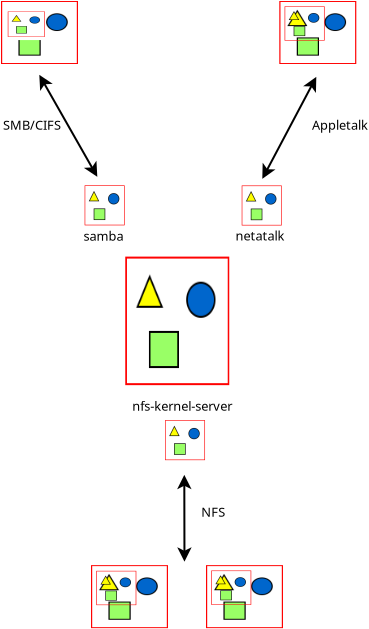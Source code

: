 <?xml version="1.0" encoding="UTF-8"?>
<dia:diagram xmlns:dia="http://www.lysator.liu.se/~alla/dia/">
  <dia:layer name="Arrière-plan" visible="true">
    <dia:object type="Standard - Line" version="0" id="O0">
      <dia:attribute name="obj_pos">
        <dia:point val="16.2,26.9"/>
      </dia:attribute>
      <dia:attribute name="obj_bb">
        <dia:rectangle val="15.7,26.849;16.708,31.291"/>
      </dia:attribute>
      <dia:attribute name="conn_endpoints">
        <dia:point val="16.2,26.9"/>
        <dia:point val="16.208,31.241"/>
      </dia:attribute>
      <dia:attribute name="numcp">
        <dia:int val="1"/>
      </dia:attribute>
      <dia:attribute name="start_arrow">
        <dia:enum val="22"/>
      </dia:attribute>
      <dia:attribute name="start_arrow_length">
        <dia:real val="0.5"/>
      </dia:attribute>
      <dia:attribute name="start_arrow_width">
        <dia:real val="0.5"/>
      </dia:attribute>
      <dia:attribute name="end_arrow">
        <dia:enum val="22"/>
      </dia:attribute>
      <dia:attribute name="end_arrow_length">
        <dia:real val="0.5"/>
      </dia:attribute>
      <dia:attribute name="end_arrow_width">
        <dia:real val="0.5"/>
      </dia:attribute>
    </dia:object>
    <dia:object type="Standard - Text" version="0" id="O1">
      <dia:attribute name="obj_pos">
        <dia:point val="17.05,29"/>
      </dia:attribute>
      <dia:attribute name="obj_bb">
        <dia:rectangle val="17.05,28.35;18.25,29.35"/>
      </dia:attribute>
      <dia:attribute name="text">
        <dia:composite type="text">
          <dia:attribute name="string">
            <dia:string>#NFS#</dia:string>
          </dia:attribute>
          <dia:attribute name="font">
            <dia:font family="sans" style="0" name="Helvetica"/>
          </dia:attribute>
          <dia:attribute name="height">
            <dia:real val="0.8"/>
          </dia:attribute>
          <dia:attribute name="pos">
            <dia:point val="17.05,29"/>
          </dia:attribute>
          <dia:attribute name="color">
            <dia:color val="#000000"/>
          </dia:attribute>
          <dia:attribute name="alignment">
            <dia:enum val="0"/>
          </dia:attribute>
        </dia:composite>
      </dia:attribute>
    </dia:object>
    <dia:object type="Standard - Text" version="0" id="O2">
      <dia:attribute name="obj_pos">
        <dia:point val="7.135,9.64"/>
      </dia:attribute>
      <dia:attribute name="obj_bb">
        <dia:rectangle val="7.135,8.99;9.935,9.99"/>
      </dia:attribute>
      <dia:attribute name="text">
        <dia:composite type="text">
          <dia:attribute name="string">
            <dia:string>#SMB/CIFS#</dia:string>
          </dia:attribute>
          <dia:attribute name="font">
            <dia:font family="sans" style="0" name="Helvetica"/>
          </dia:attribute>
          <dia:attribute name="height">
            <dia:real val="0.8"/>
          </dia:attribute>
          <dia:attribute name="pos">
            <dia:point val="7.135,9.64"/>
          </dia:attribute>
          <dia:attribute name="color">
            <dia:color val="#000000"/>
          </dia:attribute>
          <dia:attribute name="alignment">
            <dia:enum val="0"/>
          </dia:attribute>
        </dia:composite>
      </dia:attribute>
    </dia:object>
    <dia:object type="Standard - Text" version="0" id="O3">
      <dia:attribute name="obj_pos">
        <dia:point val="22.585,9.64"/>
      </dia:attribute>
      <dia:attribute name="obj_bb">
        <dia:rectangle val="22.585,8.99;25.485,9.99"/>
      </dia:attribute>
      <dia:attribute name="text">
        <dia:composite type="text">
          <dia:attribute name="string">
            <dia:string>#Appletalk#</dia:string>
          </dia:attribute>
          <dia:attribute name="font">
            <dia:font family="sans" style="0" name="Helvetica"/>
          </dia:attribute>
          <dia:attribute name="height">
            <dia:real val="0.8"/>
          </dia:attribute>
          <dia:attribute name="pos">
            <dia:point val="22.585,9.64"/>
          </dia:attribute>
          <dia:attribute name="color">
            <dia:color val="#000000"/>
          </dia:attribute>
          <dia:attribute name="alignment">
            <dia:enum val="0"/>
          </dia:attribute>
        </dia:composite>
      </dia:attribute>
    </dia:object>
    <dia:object type="Standard - Line" version="0" id="O4">
      <dia:attribute name="obj_pos">
        <dia:point val="8.95,6.9"/>
      </dia:attribute>
      <dia:attribute name="obj_bb">
        <dia:rectangle val="8.491,6.609;12.309,12.291"/>
      </dia:attribute>
      <dia:attribute name="conn_endpoints">
        <dia:point val="8.95,6.9"/>
        <dia:point val="11.85,12"/>
      </dia:attribute>
      <dia:attribute name="numcp">
        <dia:int val="1"/>
      </dia:attribute>
      <dia:attribute name="start_arrow">
        <dia:enum val="22"/>
      </dia:attribute>
      <dia:attribute name="start_arrow_length">
        <dia:real val="0.5"/>
      </dia:attribute>
      <dia:attribute name="start_arrow_width">
        <dia:real val="0.5"/>
      </dia:attribute>
      <dia:attribute name="end_arrow">
        <dia:enum val="22"/>
      </dia:attribute>
      <dia:attribute name="end_arrow_length">
        <dia:real val="0.5"/>
      </dia:attribute>
      <dia:attribute name="end_arrow_width">
        <dia:real val="0.5"/>
      </dia:attribute>
    </dia:object>
    <dia:object type="Standard - Line" version="0" id="O5">
      <dia:attribute name="obj_pos">
        <dia:point val="22.8,7"/>
      </dia:attribute>
      <dia:attribute name="obj_bb">
        <dia:rectangle val="19.635,6.722;23.265,12.378"/>
      </dia:attribute>
      <dia:attribute name="conn_endpoints">
        <dia:point val="22.8,7"/>
        <dia:point val="20.1,12.1"/>
      </dia:attribute>
      <dia:attribute name="numcp">
        <dia:int val="1"/>
      </dia:attribute>
      <dia:attribute name="start_arrow">
        <dia:enum val="22"/>
      </dia:attribute>
      <dia:attribute name="start_arrow_length">
        <dia:real val="0.5"/>
      </dia:attribute>
      <dia:attribute name="start_arrow_width">
        <dia:real val="0.5"/>
      </dia:attribute>
      <dia:attribute name="end_arrow">
        <dia:enum val="22"/>
      </dia:attribute>
      <dia:attribute name="end_arrow_length">
        <dia:real val="0.5"/>
      </dia:attribute>
      <dia:attribute name="end_arrow_width">
        <dia:real val="0.5"/>
      </dia:attribute>
    </dia:object>
    <dia:group>
      <dia:object type="Standard - Image" version="0" id="O6">
        <dia:attribute name="obj_pos">
          <dia:point val="15.236,24.165"/>
        </dia:attribute>
        <dia:attribute name="obj_bb">
          <dia:rectangle val="15.186,24.115;17.286,26.215"/>
        </dia:attribute>
        <dia:attribute name="elem_corner">
          <dia:point val="15.236,24.165"/>
        </dia:attribute>
        <dia:attribute name="elem_width">
          <dia:real val="2"/>
        </dia:attribute>
        <dia:attribute name="elem_height">
          <dia:real val="2"/>
        </dia:attribute>
        <dia:attribute name="draw_border">
          <dia:boolean val="false"/>
        </dia:attribute>
        <dia:attribute name="keep_aspect">
          <dia:boolean val="true"/>
        </dia:attribute>
        <dia:attribute name="file">
          <dia:string>#/gnome-mime-application-x-deb.png#</dia:string>
        </dia:attribute>
      </dia:object>
      <dia:object type="Standard - Text" version="0" id="O7">
        <dia:attribute name="obj_pos">
          <dia:point val="13.6,23.7"/>
        </dia:attribute>
        <dia:attribute name="obj_bb">
          <dia:rectangle val="13.6,23.05;18.85,24.05"/>
        </dia:attribute>
        <dia:attribute name="text">
          <dia:composite type="text">
            <dia:attribute name="string">
              <dia:string>#nfs-kernel-server#</dia:string>
            </dia:attribute>
            <dia:attribute name="font">
              <dia:font family="sans" style="0" name="Helvetica"/>
            </dia:attribute>
            <dia:attribute name="height">
              <dia:real val="0.8"/>
            </dia:attribute>
            <dia:attribute name="pos">
              <dia:point val="13.6,23.7"/>
            </dia:attribute>
            <dia:attribute name="color">
              <dia:color val="#000000"/>
            </dia:attribute>
            <dia:attribute name="alignment">
              <dia:enum val="0"/>
            </dia:attribute>
          </dia:composite>
        </dia:attribute>
      </dia:object>
    </dia:group>
    <dia:group>
      <dia:object type="Standard - Image" version="0" id="O8">
        <dia:attribute name="obj_pos">
          <dia:point val="11.217,12.425"/>
        </dia:attribute>
        <dia:attribute name="obj_bb">
          <dia:rectangle val="11.168,12.375;13.268,14.475"/>
        </dia:attribute>
        <dia:attribute name="elem_corner">
          <dia:point val="11.217,12.425"/>
        </dia:attribute>
        <dia:attribute name="elem_width">
          <dia:real val="2"/>
        </dia:attribute>
        <dia:attribute name="elem_height">
          <dia:real val="2"/>
        </dia:attribute>
        <dia:attribute name="draw_border">
          <dia:boolean val="false"/>
        </dia:attribute>
        <dia:attribute name="keep_aspect">
          <dia:boolean val="true"/>
        </dia:attribute>
        <dia:attribute name="file">
          <dia:string>#/gnome-mime-application-x-deb.png#</dia:string>
        </dia:attribute>
      </dia:object>
      <dia:object type="Standard - Text" version="0" id="O9">
        <dia:attribute name="obj_pos">
          <dia:point val="11.157,15.19"/>
        </dia:attribute>
        <dia:attribute name="obj_bb">
          <dia:rectangle val="11.157,14.54;13.257,15.54"/>
        </dia:attribute>
        <dia:attribute name="text">
          <dia:composite type="text">
            <dia:attribute name="string">
              <dia:string>#samba#</dia:string>
            </dia:attribute>
            <dia:attribute name="font">
              <dia:font family="sans" style="0" name="Helvetica"/>
            </dia:attribute>
            <dia:attribute name="height">
              <dia:real val="0.8"/>
            </dia:attribute>
            <dia:attribute name="pos">
              <dia:point val="11.157,15.19"/>
            </dia:attribute>
            <dia:attribute name="color">
              <dia:color val="#000000"/>
            </dia:attribute>
            <dia:attribute name="alignment">
              <dia:enum val="0"/>
            </dia:attribute>
          </dia:composite>
        </dia:attribute>
      </dia:object>
    </dia:group>
    <dia:group>
      <dia:object type="Standard - Image" version="0" id="O10">
        <dia:attribute name="obj_pos">
          <dia:point val="19.071,12.432"/>
        </dia:attribute>
        <dia:attribute name="obj_bb">
          <dia:rectangle val="19.021,12.383;21.121,14.482"/>
        </dia:attribute>
        <dia:attribute name="elem_corner">
          <dia:point val="19.071,12.432"/>
        </dia:attribute>
        <dia:attribute name="elem_width">
          <dia:real val="2"/>
        </dia:attribute>
        <dia:attribute name="elem_height">
          <dia:real val="2"/>
        </dia:attribute>
        <dia:attribute name="draw_border">
          <dia:boolean val="false"/>
        </dia:attribute>
        <dia:attribute name="keep_aspect">
          <dia:boolean val="true"/>
        </dia:attribute>
        <dia:attribute name="file">
          <dia:string>#/gnome-mime-application-x-deb.png#</dia:string>
        </dia:attribute>
      </dia:object>
      <dia:object type="Standard - Text" version="0" id="O11">
        <dia:attribute name="obj_pos">
          <dia:point val="18.76,15.182"/>
        </dia:attribute>
        <dia:attribute name="obj_bb">
          <dia:rectangle val="18.76,14.533;21.36,15.533"/>
        </dia:attribute>
        <dia:attribute name="text">
          <dia:composite type="text">
            <dia:attribute name="string">
              <dia:string>#netatalk#</dia:string>
            </dia:attribute>
            <dia:attribute name="font">
              <dia:font family="sans" style="0" name="Helvetica"/>
            </dia:attribute>
            <dia:attribute name="height">
              <dia:real val="0.8"/>
            </dia:attribute>
            <dia:attribute name="pos">
              <dia:point val="18.76,15.182"/>
            </dia:attribute>
            <dia:attribute name="color">
              <dia:color val="#000000"/>
            </dia:attribute>
            <dia:attribute name="alignment">
              <dia:enum val="0"/>
            </dia:attribute>
          </dia:composite>
        </dia:attribute>
      </dia:object>
    </dia:group>
    <dia:object type="Standard - Image" version="0" id="O12">
      <dia:attribute name="obj_pos">
        <dia:point val="13.25,15.988"/>
      </dia:attribute>
      <dia:attribute name="obj_bb">
        <dia:rectangle val="13.2,15.938;18.5,22.465"/>
      </dia:attribute>
      <dia:attribute name="elem_corner">
        <dia:point val="13.25,15.988"/>
      </dia:attribute>
      <dia:attribute name="elem_width">
        <dia:real val="5.2"/>
      </dia:attribute>
      <dia:attribute name="elem_height">
        <dia:real val="6.427"/>
      </dia:attribute>
      <dia:attribute name="draw_border">
        <dia:boolean val="false"/>
      </dia:attribute>
      <dia:attribute name="keep_aspect">
        <dia:boolean val="true"/>
      </dia:attribute>
      <dia:attribute name="file">
        <dia:string>#/openlogo-nd.png#</dia:string>
      </dia:attribute>
    </dia:object>
    <dia:group>
      <dia:object type="Standard - Image" version="0" id="O13">
        <dia:attribute name="obj_pos">
          <dia:point val="20.95,3.208"/>
        </dia:attribute>
        <dia:attribute name="obj_bb">
          <dia:rectangle val="20.9,3.158;24.85,6.407"/>
        </dia:attribute>
        <dia:attribute name="elem_corner">
          <dia:point val="20.95,3.208"/>
        </dia:attribute>
        <dia:attribute name="elem_width">
          <dia:real val="3.85"/>
        </dia:attribute>
        <dia:attribute name="elem_height">
          <dia:real val="3.15"/>
        </dia:attribute>
        <dia:attribute name="draw_border">
          <dia:boolean val="false"/>
        </dia:attribute>
        <dia:attribute name="keep_aspect">
          <dia:boolean val="true"/>
        </dia:attribute>
        <dia:attribute name="file">
          <dia:string>#/usr/share/xbill/pixmaps/bsdcpu.xpm#</dia:string>
        </dia:attribute>
      </dia:object>
      <dia:object type="Standard - Image" version="0" id="O14">
        <dia:attribute name="obj_pos">
          <dia:point val="21.215,3.475"/>
        </dia:attribute>
        <dia:attribute name="obj_bb">
          <dia:rectangle val="21.165,3.425;23.265,5.239"/>
        </dia:attribute>
        <dia:attribute name="elem_corner">
          <dia:point val="21.215,3.475"/>
        </dia:attribute>
        <dia:attribute name="elem_width">
          <dia:real val="2"/>
        </dia:attribute>
        <dia:attribute name="elem_height">
          <dia:real val="1.714"/>
        </dia:attribute>
        <dia:attribute name="draw_border">
          <dia:boolean val="false"/>
        </dia:attribute>
        <dia:attribute name="keep_aspect">
          <dia:boolean val="true"/>
        </dia:attribute>
        <dia:attribute name="file">
          <dia:string>#/usr/share/xbill/pixmaps/apple.xpm#</dia:string>
        </dia:attribute>
      </dia:object>
    </dia:group>
    <dia:group>
      <dia:group>
        <dia:object type="Standard - Image" version="0" id="O15">
          <dia:attribute name="obj_pos">
            <dia:point val="11.535,31.415"/>
          </dia:attribute>
          <dia:attribute name="obj_bb">
            <dia:rectangle val="11.485,31.365;15.435,34.615"/>
          </dia:attribute>
          <dia:attribute name="elem_corner">
            <dia:point val="11.535,31.415"/>
          </dia:attribute>
          <dia:attribute name="elem_width">
            <dia:real val="3.85"/>
          </dia:attribute>
          <dia:attribute name="elem_height">
            <dia:real val="3.15"/>
          </dia:attribute>
          <dia:attribute name="draw_border">
            <dia:boolean val="false"/>
          </dia:attribute>
          <dia:attribute name="keep_aspect">
            <dia:boolean val="true"/>
          </dia:attribute>
          <dia:attribute name="file">
            <dia:string>#/usr/share/xbill/pixmaps/bsdcpu.xpm#</dia:string>
          </dia:attribute>
        </dia:object>
        <dia:object type="Standard - Image" version="0" id="O16">
          <dia:attribute name="obj_pos">
            <dia:point val="11.8,31.7"/>
          </dia:attribute>
          <dia:attribute name="obj_bb">
            <dia:rectangle val="11.75,31.65;13.85,33.464"/>
          </dia:attribute>
          <dia:attribute name="elem_corner">
            <dia:point val="11.8,31.7"/>
          </dia:attribute>
          <dia:attribute name="elem_width">
            <dia:real val="2"/>
          </dia:attribute>
          <dia:attribute name="elem_height">
            <dia:real val="1.714"/>
          </dia:attribute>
          <dia:attribute name="draw_border">
            <dia:boolean val="false"/>
          </dia:attribute>
          <dia:attribute name="keep_aspect">
            <dia:boolean val="true"/>
          </dia:attribute>
          <dia:attribute name="file">
            <dia:string>#/usr/share/xbill/pixmaps/redhat.xpm#</dia:string>
          </dia:attribute>
        </dia:object>
      </dia:group>
      <dia:group>
        <dia:object type="Standard - Image" version="0" id="O17">
          <dia:attribute name="obj_pos">
            <dia:point val="17.285,31.415"/>
          </dia:attribute>
          <dia:attribute name="obj_bb">
            <dia:rectangle val="17.235,31.365;21.185,34.615"/>
          </dia:attribute>
          <dia:attribute name="elem_corner">
            <dia:point val="17.285,31.415"/>
          </dia:attribute>
          <dia:attribute name="elem_width">
            <dia:real val="3.85"/>
          </dia:attribute>
          <dia:attribute name="elem_height">
            <dia:real val="3.15"/>
          </dia:attribute>
          <dia:attribute name="draw_border">
            <dia:boolean val="false"/>
          </dia:attribute>
          <dia:attribute name="keep_aspect">
            <dia:boolean val="true"/>
          </dia:attribute>
          <dia:attribute name="file">
            <dia:string>#/usr/share/xbill/pixmaps/bsdcpu.xpm#</dia:string>
          </dia:attribute>
        </dia:object>
        <dia:object type="Standard - Image" version="0" id="O18">
          <dia:attribute name="obj_pos">
            <dia:point val="17.547,31.685"/>
          </dia:attribute>
          <dia:attribute name="obj_bb">
            <dia:rectangle val="17.497,31.635;19.597,33.45"/>
          </dia:attribute>
          <dia:attribute name="elem_corner">
            <dia:point val="17.547,31.685"/>
          </dia:attribute>
          <dia:attribute name="elem_width">
            <dia:real val="2"/>
          </dia:attribute>
          <dia:attribute name="elem_height">
            <dia:real val="1.714"/>
          </dia:attribute>
          <dia:attribute name="draw_border">
            <dia:boolean val="false"/>
          </dia:attribute>
          <dia:attribute name="keep_aspect">
            <dia:boolean val="true"/>
          </dia:attribute>
          <dia:attribute name="file">
            <dia:string>#/usr/share/xbill/pixmaps/next.xpm#</dia:string>
          </dia:attribute>
        </dia:object>
      </dia:group>
    </dia:group>
    <dia:group>
      <dia:object type="Standard - Image" version="0" id="O19">
        <dia:attribute name="obj_pos">
          <dia:point val="7.035,3.208"/>
        </dia:attribute>
        <dia:attribute name="obj_bb">
          <dia:rectangle val="6.985,3.158;10.935,6.407"/>
        </dia:attribute>
        <dia:attribute name="elem_corner">
          <dia:point val="7.035,3.208"/>
        </dia:attribute>
        <dia:attribute name="elem_width">
          <dia:real val="3.85"/>
        </dia:attribute>
        <dia:attribute name="elem_height">
          <dia:real val="3.15"/>
        </dia:attribute>
        <dia:attribute name="draw_border">
          <dia:boolean val="false"/>
        </dia:attribute>
        <dia:attribute name="keep_aspect">
          <dia:boolean val="true"/>
        </dia:attribute>
        <dia:attribute name="file">
          <dia:string>#/usr/share/xbill/pixmaps/bsdcpu.xpm#</dia:string>
        </dia:attribute>
      </dia:object>
      <dia:object type="Standard - Box" version="0" id="O20">
        <dia:attribute name="obj_pos">
          <dia:point val="7.36,3.511"/>
        </dia:attribute>
        <dia:attribute name="obj_bb">
          <dia:rectangle val="7.31,3.461;9.279,5.161"/>
        </dia:attribute>
        <dia:attribute name="elem_corner">
          <dia:point val="7.36,3.511"/>
        </dia:attribute>
        <dia:attribute name="elem_width">
          <dia:real val="1.869"/>
        </dia:attribute>
        <dia:attribute name="elem_height">
          <dia:real val="1.6"/>
        </dia:attribute>
        <dia:attribute name="border_color">
          <dia:color val="#ffffff"/>
        </dia:attribute>
        <dia:attribute name="show_background">
          <dia:boolean val="true"/>
        </dia:attribute>
      </dia:object>
      <dia:object type="Standard - Image" version="0" id="O21">
        <dia:attribute name="obj_pos">
          <dia:point val="7.374,3.733"/>
        </dia:attribute>
        <dia:attribute name="obj_bb">
          <dia:rectangle val="7.324,3.683;9.279,5.05"/>
        </dia:attribute>
        <dia:attribute name="elem_corner">
          <dia:point val="7.374,3.733"/>
        </dia:attribute>
        <dia:attribute name="elem_width">
          <dia:real val="1.855"/>
        </dia:attribute>
        <dia:attribute name="elem_height">
          <dia:real val="1.267"/>
        </dia:attribute>
        <dia:attribute name="draw_border">
          <dia:boolean val="false"/>
        </dia:attribute>
        <dia:attribute name="keep_aspect">
          <dia:boolean val="true"/>
        </dia:attribute>
        <dia:attribute name="file">
          <dia:string>#/microsoft-windows-logo-2.gif#</dia:string>
        </dia:attribute>
      </dia:object>
    </dia:group>
  </dia:layer>
</dia:diagram>

